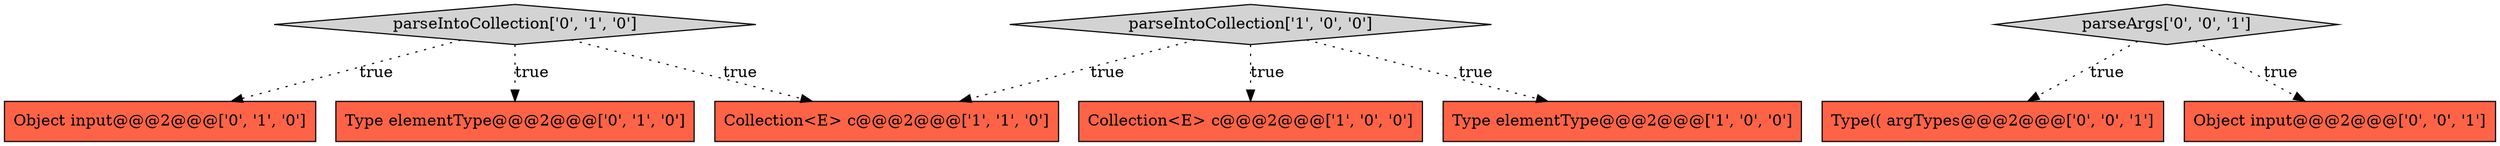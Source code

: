 digraph {
6 [style = filled, label = "parseIntoCollection['0', '1', '0']", fillcolor = lightgray, shape = diamond image = "AAA0AAABBB2BBB"];
0 [style = filled, label = "Collection<E> c@@@2@@@['1', '0', '0']", fillcolor = tomato, shape = box image = "AAA0AAABBB1BBB"];
8 [style = filled, label = "parseArgs['0', '0', '1']", fillcolor = lightgray, shape = diamond image = "AAA0AAABBB3BBB"];
9 [style = filled, label = "Type(( argTypes@@@2@@@['0', '0', '1']", fillcolor = tomato, shape = box image = "AAA0AAABBB3BBB"];
1 [style = filled, label = "Type elementType@@@2@@@['1', '0', '0']", fillcolor = tomato, shape = box image = "AAA0AAABBB1BBB"];
3 [style = filled, label = "parseIntoCollection['1', '0', '0']", fillcolor = lightgray, shape = diamond image = "AAA0AAABBB1BBB"];
5 [style = filled, label = "Object input@@@2@@@['0', '1', '0']", fillcolor = tomato, shape = box image = "AAA0AAABBB2BBB"];
7 [style = filled, label = "Object input@@@2@@@['0', '0', '1']", fillcolor = tomato, shape = box image = "AAA0AAABBB3BBB"];
2 [style = filled, label = "Collection<E> c@@@2@@@['1', '1', '0']", fillcolor = tomato, shape = box image = "AAA0AAABBB1BBB"];
4 [style = filled, label = "Type elementType@@@2@@@['0', '1', '0']", fillcolor = tomato, shape = box image = "AAA0AAABBB2BBB"];
8->7 [style = dotted, label="true"];
6->5 [style = dotted, label="true"];
6->2 [style = dotted, label="true"];
8->9 [style = dotted, label="true"];
6->4 [style = dotted, label="true"];
3->1 [style = dotted, label="true"];
3->2 [style = dotted, label="true"];
3->0 [style = dotted, label="true"];
}
